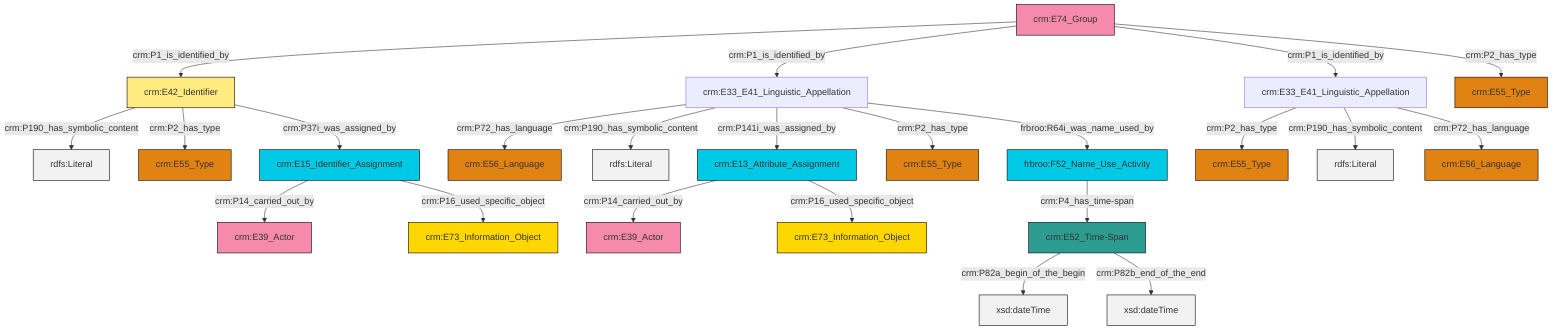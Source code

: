 graph TD
classDef Literal fill:#f2f2f2,stroke:#000000;
classDef CRM_Entity fill:#FFFFFF,stroke:#000000;
classDef Temporal_Entity fill:#00C9E6, stroke:#000000;
classDef Type fill:#E18312, stroke:#000000;
classDef Time-Span fill:#2C9C91, stroke:#000000;
classDef Appellation fill:#FFEB7F, stroke:#000000;
classDef Place fill:#008836, stroke:#000000;
classDef Persistent_Item fill:#B266B2, stroke:#000000;
classDef Conceptual_Object fill:#FFD700, stroke:#000000;
classDef Physical_Thing fill:#D2B48C, stroke:#000000;
classDef Actor fill:#f58aad, stroke:#000000;
classDef PC_Classes fill:#4ce600, stroke:#000000;
classDef Multi fill:#cccccc,stroke:#000000;

2["crm:E74_Group"]:::Actor -->|crm:P1_is_identified_by| 3["crm:E42_Identifier"]:::Appellation
4["crm:E52_Time-Span"]:::Time-Span -->|crm:P82a_begin_of_the_begin| 6[xsd:dateTime]:::Literal
13["frbroo:F52_Name_Use_Activity"]:::Temporal_Entity -->|crm:P4_has_time-span| 4["crm:E52_Time-Span"]:::Time-Span
14["crm:E33_E41_Linguistic_Appellation"]:::Default -->|crm:P72_has_language| 15["crm:E56_Language"]:::Type
4["crm:E52_Time-Span"]:::Time-Span -->|crm:P82b_end_of_the_end| 16[xsd:dateTime]:::Literal
3["crm:E42_Identifier"]:::Appellation -->|crm:P190_has_symbolic_content| 23[rdfs:Literal]:::Literal
24["crm:E33_E41_Linguistic_Appellation"]:::Default -->|crm:P2_has_type| 17["crm:E55_Type"]:::Type
14["crm:E33_E41_Linguistic_Appellation"]:::Default -->|crm:P190_has_symbolic_content| 28[rdfs:Literal]:::Literal
3["crm:E42_Identifier"]:::Appellation -->|crm:P2_has_type| 11["crm:E55_Type"]:::Type
24["crm:E33_E41_Linguistic_Appellation"]:::Default -->|crm:P190_has_symbolic_content| 30[rdfs:Literal]:::Literal
31["crm:E15_Identifier_Assignment"]:::Temporal_Entity -->|crm:P14_carried_out_by| 7["crm:E39_Actor"]:::Actor
25["crm:E13_Attribute_Assignment"]:::Temporal_Entity -->|crm:P14_carried_out_by| 32["crm:E39_Actor"]:::Actor
14["crm:E33_E41_Linguistic_Appellation"]:::Default -->|crm:P141i_was_assigned_by| 25["crm:E13_Attribute_Assignment"]:::Temporal_Entity
25["crm:E13_Attribute_Assignment"]:::Temporal_Entity -->|crm:P16_used_specific_object| 21["crm:E73_Information_Object"]:::Conceptual_Object
31["crm:E15_Identifier_Assignment"]:::Temporal_Entity -->|crm:P16_used_specific_object| 0["crm:E73_Information_Object"]:::Conceptual_Object
14["crm:E33_E41_Linguistic_Appellation"]:::Default -->|crm:P2_has_type| 9["crm:E55_Type"]:::Type
2["crm:E74_Group"]:::Actor -->|crm:P1_is_identified_by| 14["crm:E33_E41_Linguistic_Appellation"]:::Default
2["crm:E74_Group"]:::Actor -->|crm:P1_is_identified_by| 24["crm:E33_E41_Linguistic_Appellation"]:::Default
2["crm:E74_Group"]:::Actor -->|crm:P2_has_type| 37["crm:E55_Type"]:::Type
24["crm:E33_E41_Linguistic_Appellation"]:::Default -->|crm:P72_has_language| 19["crm:E56_Language"]:::Type
14["crm:E33_E41_Linguistic_Appellation"]:::Default -->|frbroo:R64i_was_name_used_by| 13["frbroo:F52_Name_Use_Activity"]:::Temporal_Entity
3["crm:E42_Identifier"]:::Appellation -->|crm:P37i_was_assigned_by| 31["crm:E15_Identifier_Assignment"]:::Temporal_Entity